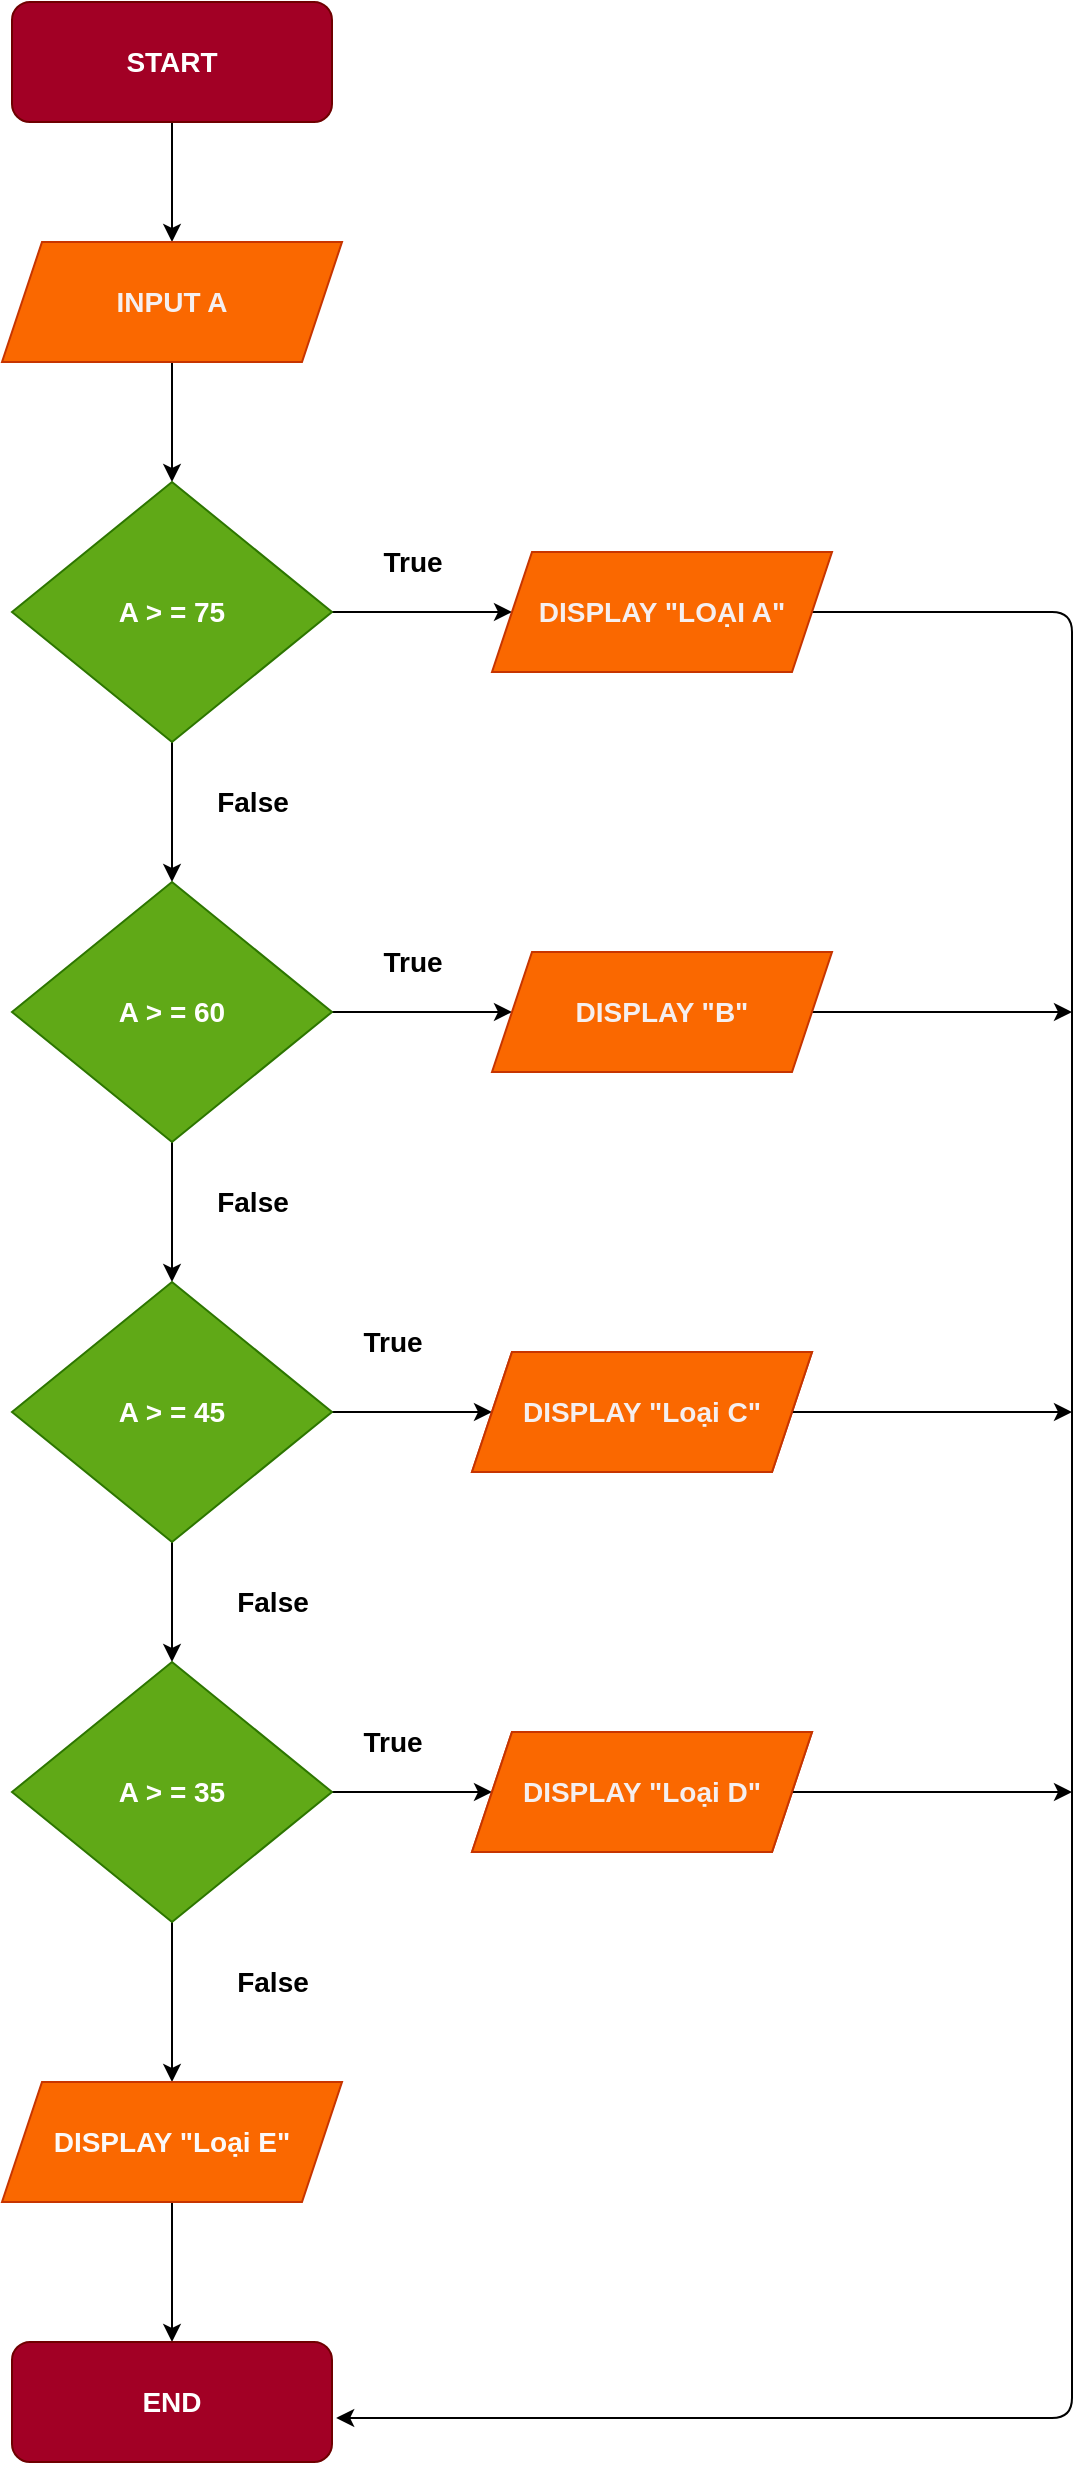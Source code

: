<mxfile>
    <diagram id="fQpZnKbJkcBUXTrUuQRs" name="Page-1">
        <mxGraphModel dx="1386" dy="779" grid="1" gridSize="10" guides="1" tooltips="1" connect="1" arrows="1" fold="1" page="1" pageScale="1" pageWidth="850" pageHeight="1100" math="0" shadow="0">
            <root>
                <mxCell id="0"/>
                <mxCell id="1" parent="0"/>
                <mxCell id="4" value="" style="edgeStyle=none;html=1;fontStyle=1;fontSize=14;" edge="1" parent="1" source="2" target="3">
                    <mxGeometry relative="1" as="geometry"/>
                </mxCell>
                <mxCell id="2" value="&lt;span style=&quot;font-size: 14px;&quot;&gt;START&lt;/span&gt;" style="rounded=1;whiteSpace=wrap;html=1;fillColor=#a20025;fontColor=#ffffff;strokeColor=#6F0000;fontStyle=1;fontSize=14;" vertex="1" parent="1">
                    <mxGeometry x="320" y="70" width="160" height="60" as="geometry"/>
                </mxCell>
                <mxCell id="8" value="" style="edgeStyle=none;html=1;fontStyle=1;fontSize=14;" edge="1" parent="1" source="3" target="5">
                    <mxGeometry relative="1" as="geometry"/>
                </mxCell>
                <mxCell id="3" value="INPUT A" style="shape=parallelogram;perimeter=parallelogramPerimeter;whiteSpace=wrap;html=1;fixedSize=1;fillColor=#fa6800;fontColor=#f5efef;strokeColor=#C73500;fontStyle=1;fontSize=14;" vertex="1" parent="1">
                    <mxGeometry x="315" y="190" width="170" height="60" as="geometry"/>
                </mxCell>
                <mxCell id="9" value="" style="edgeStyle=none;html=1;fontStyle=1;fontSize=14;" edge="1" parent="1" source="5" target="7">
                    <mxGeometry relative="1" as="geometry"/>
                </mxCell>
                <mxCell id="11" value="" style="edgeStyle=none;html=1;fontStyle=1;fontSize=14;" edge="1" parent="1" source="5" target="10">
                    <mxGeometry relative="1" as="geometry"/>
                </mxCell>
                <mxCell id="5" value="A &amp;gt; = 75" style="rhombus;whiteSpace=wrap;html=1;fillColor=#60a917;fontColor=#ffffff;strokeColor=#2D7600;fontStyle=1;fontSize=14;" vertex="1" parent="1">
                    <mxGeometry x="320" y="310" width="160" height="130" as="geometry"/>
                </mxCell>
                <mxCell id="36" style="edgeStyle=none;html=1;entryX=1.013;entryY=0.633;entryDx=0;entryDy=0;entryPerimeter=0;fontSize=14;fontColor=#fbf9f9;" edge="1" parent="1" source="7" target="34">
                    <mxGeometry relative="1" as="geometry">
                        <Array as="points">
                            <mxPoint x="850" y="375"/>
                            <mxPoint x="850" y="710"/>
                            <mxPoint x="850" y="960"/>
                            <mxPoint x="850" y="1278"/>
                        </Array>
                    </mxGeometry>
                </mxCell>
                <mxCell id="7" value="DISPLAY &quot;LOẠI A&quot;" style="shape=parallelogram;perimeter=parallelogramPerimeter;whiteSpace=wrap;html=1;fixedSize=1;fillColor=#fa6800;fontColor=#f5efef;strokeColor=#C73500;fontStyle=1;fontSize=14;" vertex="1" parent="1">
                    <mxGeometry x="560" y="345" width="170" height="60" as="geometry"/>
                </mxCell>
                <mxCell id="13" value="" style="edgeStyle=none;html=1;fontStyle=1;fontSize=14;" edge="1" parent="1" source="10" target="12">
                    <mxGeometry relative="1" as="geometry"/>
                </mxCell>
                <mxCell id="18" value="" style="edgeStyle=none;html=1;fontStyle=1;fontSize=14;" edge="1" parent="1" source="10" target="17">
                    <mxGeometry relative="1" as="geometry"/>
                </mxCell>
                <mxCell id="10" value="A &amp;gt; = 60" style="rhombus;whiteSpace=wrap;html=1;fillColor=#60a917;fontColor=#ffffff;strokeColor=#2D7600;fontStyle=1;fontSize=14;" vertex="1" parent="1">
                    <mxGeometry x="320" y="510" width="160" height="130" as="geometry"/>
                </mxCell>
                <mxCell id="37" style="edgeStyle=none;html=1;fontSize=14;fontColor=#fbf9f9;" edge="1" parent="1" source="12">
                    <mxGeometry relative="1" as="geometry">
                        <mxPoint x="850" y="575" as="targetPoint"/>
                    </mxGeometry>
                </mxCell>
                <mxCell id="12" value="DISPLAY &quot;B&quot;" style="shape=parallelogram;perimeter=parallelogramPerimeter;whiteSpace=wrap;html=1;fixedSize=1;fillColor=#fa6800;fontColor=#f5efef;strokeColor=#C73500;fontStyle=1;fontSize=14;" vertex="1" parent="1">
                    <mxGeometry x="560" y="545" width="170" height="60" as="geometry"/>
                </mxCell>
                <mxCell id="14" value="True" style="text;strokeColor=none;fillColor=none;html=1;fontSize=14;fontStyle=1;verticalAlign=middle;align=center;" vertex="1" parent="1">
                    <mxGeometry x="470" y="330" width="100" height="40" as="geometry"/>
                </mxCell>
                <mxCell id="15" value="True" style="text;strokeColor=none;fillColor=none;html=1;fontSize=14;fontStyle=1;verticalAlign=middle;align=center;" vertex="1" parent="1">
                    <mxGeometry x="470" y="530" width="100" height="40" as="geometry"/>
                </mxCell>
                <mxCell id="16" value="False" style="text;strokeColor=none;fillColor=none;html=1;fontSize=14;fontStyle=1;verticalAlign=middle;align=center;" vertex="1" parent="1">
                    <mxGeometry x="390" y="450" width="100" height="40" as="geometry"/>
                </mxCell>
                <mxCell id="20" value="" style="edgeStyle=none;html=1;fontStyle=1;fontSize=14;" edge="1" parent="1" source="17" target="19">
                    <mxGeometry relative="1" as="geometry"/>
                </mxCell>
                <mxCell id="24" value="" style="edgeStyle=none;html=1;fontStyle=1;fontSize=14;" edge="1" parent="1" source="17" target="23">
                    <mxGeometry relative="1" as="geometry"/>
                </mxCell>
                <mxCell id="17" value="A &amp;gt; = 45" style="rhombus;whiteSpace=wrap;html=1;fillColor=#60a917;fontColor=#ffffff;strokeColor=#2D7600;fontStyle=1;fontSize=14;" vertex="1" parent="1">
                    <mxGeometry x="320" y="710" width="160" height="130" as="geometry"/>
                </mxCell>
                <mxCell id="19" value="DISPLAY &quot;Loại C&quot;" style="shape=parallelogram;perimeter=parallelogramPerimeter;whiteSpace=wrap;html=1;fixedSize=1;fillColor=#fa6800;fontColor=#000000;strokeColor=#C73500;fontStyle=1;fontSize=14;" vertex="1" parent="1">
                    <mxGeometry x="550" y="745" width="170" height="60" as="geometry"/>
                </mxCell>
                <mxCell id="21" value="True" style="text;strokeColor=none;fillColor=none;html=1;fontSize=14;fontStyle=1;verticalAlign=middle;align=center;" vertex="1" parent="1">
                    <mxGeometry x="460" y="720" width="100" height="40" as="geometry"/>
                </mxCell>
                <mxCell id="22" value="False" style="text;strokeColor=none;fillColor=none;html=1;fontSize=14;fontStyle=1;verticalAlign=middle;align=center;" vertex="1" parent="1">
                    <mxGeometry x="390" y="650" width="100" height="40" as="geometry"/>
                </mxCell>
                <mxCell id="26" value="" style="edgeStyle=none;html=1;fontStyle=1;fontSize=14;" edge="1" parent="1" source="23" target="25">
                    <mxGeometry relative="1" as="geometry"/>
                </mxCell>
                <mxCell id="31" value="" style="edgeStyle=none;html=1;fontStyle=1;fontSize=14;" edge="1" parent="1" source="23" target="29">
                    <mxGeometry relative="1" as="geometry"/>
                </mxCell>
                <mxCell id="23" value="A &amp;gt; = 35" style="rhombus;whiteSpace=wrap;html=1;fillColor=#60a917;fontColor=#ffffff;strokeColor=#2D7600;fontStyle=1;fontSize=14;" vertex="1" parent="1">
                    <mxGeometry x="320" y="900" width="160" height="130" as="geometry"/>
                </mxCell>
                <mxCell id="25" value="DISPLAY &quot;Loại D&quot;" style="shape=parallelogram;perimeter=parallelogramPerimeter;whiteSpace=wrap;html=1;fixedSize=1;fillColor=#fa6800;fontColor=#000000;strokeColor=#C73500;fontStyle=1;fontSize=14;" vertex="1" parent="1">
                    <mxGeometry x="550" y="935" width="170" height="60" as="geometry"/>
                </mxCell>
                <mxCell id="27" value="True" style="text;strokeColor=none;fillColor=none;html=1;fontSize=14;fontStyle=1;verticalAlign=middle;align=center;" vertex="1" parent="1">
                    <mxGeometry x="460" y="920" width="100" height="40" as="geometry"/>
                </mxCell>
                <mxCell id="28" value="False" style="text;strokeColor=none;fillColor=none;html=1;fontSize=14;fontStyle=1;verticalAlign=middle;align=center;" vertex="1" parent="1">
                    <mxGeometry x="400" y="850" width="100" height="40" as="geometry"/>
                </mxCell>
                <mxCell id="35" value="" style="edgeStyle=none;html=1;fontColor=#f5efef;fontStyle=1;fontSize=14;" edge="1" parent="1" source="29" target="34">
                    <mxGeometry relative="1" as="geometry"/>
                </mxCell>
                <mxCell id="29" value="DISPLAY &quot;Loại E&quot;" style="shape=parallelogram;perimeter=parallelogramPerimeter;whiteSpace=wrap;html=1;fixedSize=1;fillColor=#fa6800;fontColor=#fbf9f9;strokeColor=#C73500;fontStyle=1;fontSize=14;" vertex="1" parent="1">
                    <mxGeometry x="315" y="1110" width="170" height="60" as="geometry"/>
                </mxCell>
                <mxCell id="30" value="False" style="text;strokeColor=none;fillColor=none;html=1;fontSize=14;fontStyle=1;verticalAlign=middle;align=center;" vertex="1" parent="1">
                    <mxGeometry x="400" y="1040" width="100" height="40" as="geometry"/>
                </mxCell>
                <mxCell id="39" style="edgeStyle=none;html=1;fontSize=14;fontColor=#fbf9f9;" edge="1" parent="1" source="32">
                    <mxGeometry relative="1" as="geometry">
                        <mxPoint x="850" y="965" as="targetPoint"/>
                    </mxGeometry>
                </mxCell>
                <mxCell id="32" value="DISPLAY &quot;Loại D&quot;" style="shape=parallelogram;perimeter=parallelogramPerimeter;whiteSpace=wrap;html=1;fixedSize=1;fillColor=#fa6800;fontColor=#f5efef;strokeColor=#C73500;fontStyle=1;fontSize=14;" vertex="1" parent="1">
                    <mxGeometry x="550" y="935" width="170" height="60" as="geometry"/>
                </mxCell>
                <mxCell id="38" style="edgeStyle=none;html=1;fontSize=14;fontColor=#fbf9f9;" edge="1" parent="1" source="33">
                    <mxGeometry relative="1" as="geometry">
                        <mxPoint x="850" y="775" as="targetPoint"/>
                    </mxGeometry>
                </mxCell>
                <mxCell id="33" value="DISPLAY &quot;Loại C&quot;" style="shape=parallelogram;perimeter=parallelogramPerimeter;whiteSpace=wrap;html=1;fixedSize=1;fillColor=#fa6800;fontColor=#f5efef;strokeColor=#C73500;fontStyle=1;fontSize=14;" vertex="1" parent="1">
                    <mxGeometry x="550" y="745" width="170" height="60" as="geometry"/>
                </mxCell>
                <mxCell id="34" value="&lt;span style=&quot;font-size: 14px;&quot;&gt;END&lt;/span&gt;" style="rounded=1;whiteSpace=wrap;html=1;fillColor=#a20025;fontColor=#ffffff;strokeColor=#6F0000;fontStyle=1;fontSize=14;" vertex="1" parent="1">
                    <mxGeometry x="320" y="1240" width="160" height="60" as="geometry"/>
                </mxCell>
            </root>
        </mxGraphModel>
    </diagram>
</mxfile>